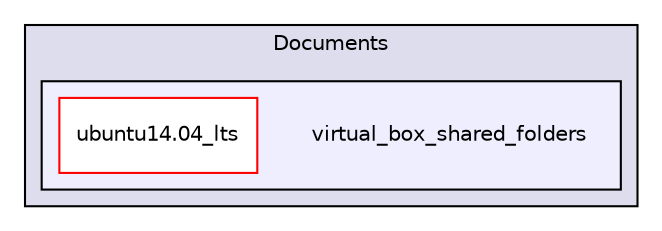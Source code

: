 digraph "C:/Users/vladm/Documents/virtual_box_shared_folders" {
  compound=true
  node [ fontsize="10", fontname="Helvetica"];
  edge [ labelfontsize="10", labelfontname="Helvetica"];
  subgraph clusterdir_4aab2117e51f805414357e311dac8e36 {
    graph [ bgcolor="#ddddee", pencolor="black", label="Documents" fontname="Helvetica", fontsize="10", URL="dir_4aab2117e51f805414357e311dac8e36.html"]
  subgraph clusterdir_9358baad31ee956f2cf4bf1ff4aae500 {
    graph [ bgcolor="#eeeeff", pencolor="black", label="" URL="dir_9358baad31ee956f2cf4bf1ff4aae500.html"];
    dir_9358baad31ee956f2cf4bf1ff4aae500 [shape=plaintext label="virtual_box_shared_folders"];
    dir_9ce4109e81da6059397b01ec409bd839 [shape=box label="ubuntu14.04_lts" color="red" fillcolor="white" style="filled" URL="dir_9ce4109e81da6059397b01ec409bd839.html"];
  }
  }
}
